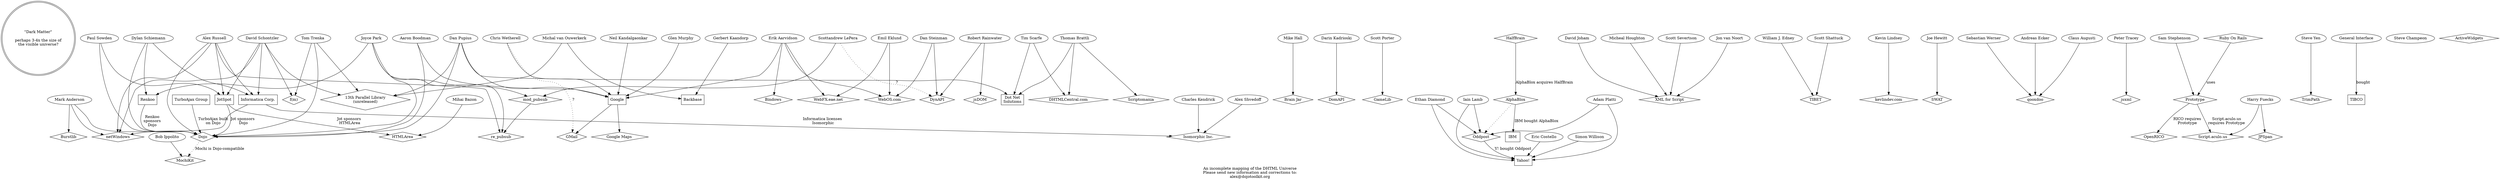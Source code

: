 /*
 * A Map of the DHTML Universe
 *
 * Copyright 2005, The Dojo Foundation
 *
 * This file is ENTIRELY PROVISIONAL AND MUTABLE. If you think there is
 * something wrong, boneheaded, or offensive in any of the relationships mapped
 * out here, please assume that I don't know what I'm talking about and mail me
 * the RIGHT information at <alex@dojotoolkit.org>
 */

digraph dhtml_universe
	{
		// graph-wide config
		center=true;
		// overlap=scale;
		splines=true;
		// concentrate=true;
		label="An incomplete mapping of the DHTML Universe\nPlease send new information and corrections to:\nalex@dojotoolkit.org";

		// "dark matter"
		dm [ label="\"Dark Matter\"\n\nperhaps 3-4x the size of\nthe visible universe?",shape=doublecircle ];

		// developer to project/company relationships
		alexr -> INFA;
		alexr -> NW;
		alexr -> Dojo;
		alexr -> Jot;
		alexr -> RePubSub;
		jpark -> ModPubSub;
		jpark -> RePubSub;
		jpark -> Dojo;
		jpark -> Renkoo;
		mda -> NW;
		mda -> Dojo;
		mda -> Burst;
		boogs -> Dojo;
		boogs -> Google;
		danp -> Dojo;
		danp -> DotNetSol;
		danp -> _13p;
		danp -> Google;
		psowden -> Dojo;
		psowden -> Jot;
		dylan -> INFA;
		dylan -> Dojo;
		dylan -> Renkoo;
		ttrenka -> Dojo;
		ttrenka -> FM;
		ttrenka -> _13p;
		bratta -> Scriptomania;
		bratta -> DHTMLCentral;
		bratta -> DotNetSol;
		tscarfe -> DotNetSol;
		tscarfe -> DHTMLCentral;
		erik -> WebFX;
		erik -> Bindows;
		erik -> WebOS;
		erik -> Google;
		emil -> WebFX;
		emil -> WebOS;
		mhall -> BrainJar;
		dsteinman -> DynAPI;
		dsteinman -> WebOS; // thanks, Erik!
		rrainwater -> DynAPI;
		rrainwater -> jsDOM;
		darink -> DomAPI;
		sporter -> GameLib;
		charlesk -> ISC;
		ashevdoff -> ISC;
		cw -> Gmail [ style=dotted,label="?" ];
		cw -> Google;
		nkand -> Google;
		ilamb -> Oddpost;
		ilamb -> Yahoo;
		ediamond -> Oddpost;
		ediamond -> Yahoo;
		aplatti -> Oddpost;
		aplatti -> Yahoo;
		scottandrew -> ModPubSub;
		scottandrew -> DynAPI [ style=dotted,label="?" ]; // RAR: Not sure about this one
		mbazon -> HTMLArea;
		schontz -> NW;
		schontz -> INFA;
		schontz -> Jot;
		schontz -> _13p;
		schontz -> FM;
		michaelvo -> _13p;
		djoham -> XMLJS;	
		mhoughton -> XMLJS;
		ssevertson -> XMLJS;
		jvnoort	-> XMLJS;
		inforat -> Tibet;
		idearat -> Tibet;
		kevlin -> KevLinDev
		gkadndorp -> Backbase;
		jhewitt -> SWAT;
		swerner -> qooxdoo;
		aecker -> qooxdoo;
		caugusti -> qooxdoo;
		ptracey -> jsxml;
		sstephenson -> Prototype;
		hfuecks -> Script_aculo_us;
		hfuecks -> JPSpan;
		syen -> TrimPath;
		bobi -> MochiKit
		glish -> Yahoo;
		swillison -> Yahoo;
		gmurphy -> Google;
		michaelvo -> Backbase;

		// project and company relationships
		INFA -> NW;
		INFA -> ISC [ label="Informatica licenses \nIsomorphic" ];
		Jot -> Dojo [ label="Jot sponsors \nDojo" ];
		Renkoo -> Dojo [ label="Renkoo\nsponsors\nDojo" ];
		TurboAjax -> Dojo [ label="TurboAjax built\non Dojo" ];
		Dojo -> MochiKit [ style=dotted, label="Mochi is Dojo-compatible" ];
		Jot -> HTMLArea [ label="Jot sponsors \nHTMLArea" ];
		// Tibet -> ISC [ style=dotted ];
		// FIXME: need to mine these links for info:
		//	http://koranteng.blogspot.com/2004/07/on-rich-web-applications-alphablox-and.html
		//	http://koranteng.blogspot.com/2004/10/on-gmail-and-dhtml-architecture-again.html
		HalfBrain -> AlphaBlox [ label="AlphaBlox acquires HalfBrain" ];
		AlphaBlox -> IBM [ label="IBM bought AlphaBlox" ];
		AlphaBlox -> Oddpost [ style=dotted ];
		Oddpost -> Yahoo [ label="Y! bought Oddpost" ];
		Google -> Gmail;
		Google -> Gmaps;
		ModPubSub -> RePubSub;
		GenInt -> TIBCO [ label="bought" ];
		RoR -> Prototype [ label="uses" ];
		Prototype -> Script_aculo_us [ label="Script.aculo.us\nrequires Prototype" ];
		Prototype -> RICO [ label="RICO requires\nPrototype" ];

		// developers
		psowden		[ label="Paul Sowden" ];
		mbazon		[ label="Mihai Bazon" ];
		ediamond	[ label="Ethan Diamond" ];
		ilamb		[ label="Iain Lamb" ];
		aplatti		[ label="Adam Platti" ];
		emil 		[ label="Emil Eklund" ];
		darink 		[ label="Darin Kadrioski" ];
		ttrenka 	[ label="Tom Trenka" ];
		erik 		[ label="Erik Aarvidson" ];
		bratta 		[ label="Thomas Brattli" ];
		mda 		[ label="Mark Anderson" ];
		boogs 		[ label="Aaron Boodman" ];
		alexr 		[ label="Alex Russell" ];
		dylan 		[ label="Dylan Schiemann" ];
		danp 		[ label="Dan Pupius" ];
		tscarfe 	[ label="Tim Scarfe" ];
		dsteinman 	[ label="Dan Steinman" ];
		mhall 		[ label="Mike Hall" ];
		schampeon 	[ label="Steve Champeon" ];
		sporter 	[ label="Scott Porter" ];
		rrainwater 	[ label="Robert Rainwater" ];
		charlesk 	[ label="Charles Kendrick" ];
		scottandrew [ label="Scottandrew LePera" ];
		cw 			[ label="Chris Wetherell" ];
		jpark		[ label="Joyce Park" ];
		schontz		[ label="David Schontzler" ];
		michaelvo	[ label="Michal van Ouwerkerk" ];
		djoham		[ label="David Joham" ];
		mhoughton	[ label="Micheal Houghton" ];
		ssevertson	[ label="Scott Severtson" ];
		jvnoort		[ label="Jon van Noort" ];
		idearat		[ label="Scott Shattuck" ];
		inforat 	[ label="William J. Edney" ];
		kevlin		[ label="Kevin Lindsey" ];
		ashevdoff	[ label="Alex Shvedoff" ];
		gkadndorp	[ label="Gerbert Kaandorp" ];
		jhewitt		[ label="Joe Hewitt" ];
		swerner		[ label="Sebastian Werner" ];
		aecker		[ label="Andreas Ecker" ];
		caugusti	[ label="Claus Augusti" ];
		ptracey		[ label="Peter Tracey" ];
		sstephenson [ label="Sam Stephenson" ];
		hfuecks		[ label="Harry Fuecks" ];
		syen		[ label="Steve Yen" ];
		bobi		[ label="Bob Ippolito" ];
		nkand		[ label="Neil Kandalgaonkar" ];
		glish		[ label="Eric Costello" ];
		swillison	[ label="Simon Willison" ];
		gmurphy		[ label="Glen Murphy" ];

		// companies
		DotNetSol 	[ label="Dot Net\nSolutions",shape=box ];
		Google 		[ label="Google",shape=box ];
		Yahoo 		[ label="Yahoo!",shape=box ];
		Jot 		[ label="JotSpot",shape=box ];
		INFA 		[ label="Informatica Corp.",shape=box ];
		IBM			[ shape=box ];
		TIBCO		[ shape=box ];
		GenInt		[ label="General Interface" ];
		Backbase	[ label="Backbase",shape=box ];
		Renkoo		[ label="Renkoo",shape=box ];
		TurboAjax	[ label="TurboAjax Group",shape=box ];

		// projects and products
		jsxml		[ shape=diamond ];
		HTMLArea	[ shape=diamond ];
		AlphaBlox	[ shape=diamond ];
		HalfBrain	[ shape=diamond ];
		Oddpost		[ shape=diamond ];
		Scriptomania [ shape=diamond ];
		DomAPI		[ shape=diamond ];
		DynAPI		[ shape=diamond ];
		GameLib		[ shape=diamond ];
		Bindows		[ shape=diamond ];
		jsDOM		[ shape=diamond ];
		qooxdoo		[ shape=diamond ];
		XMLJS		[ label="XML for Script",shape=diamond ];
		Tibet		[ label="TIBET",shape=diamond ];
		ModPubSub 	[ label="mod_pubsub",shape=diamond ];
		RePubSub 	[ label="re_pubsub",shape=diamond ];
		Gmail 		[ label="GMail",shape=diamond ];
		Gmaps		[ label="Google Maps ",shape=diamond ];
		BrainJar 	[ label="Brain Jar",shape=diamond ];
		FM 			[ label="f(m)",shape=diamond ];
		WebFX 		[ label="WebFX.eae.net",shape=diamond ];
		Burst 		[ label="Burstlib",shape=diamond ];
		Dojo 		[ label="Dojo",shape=diamond ];
		NW 			[ label="netWindows",shape=diamond ];
		ISC 		[ label="Isomorphic Inc.",shape=diamond ];
		WebOS 		[ label="WebOS.com",shape=diamond ];
		DHTMLCentral [ label="DHTMLCentral.com",shape=diamond ];
		_13p		[ label="13th Parallel Library\n(unreleased)",shape=diamond ];
		KevLinDev 		[ label="kevlindev.com",shape=diamond ];
		ActiveWidgets [ label="ActiveWidgets",shape=diamond ];
		SWAT		[ shape=diamond ];
		Prototype	[ shape=diamond ];
		RoR			[ label="Ruby On Rails",shape=diamond ];
		Script_aculo_us [ label="Script.aculo.us",shape=diamond ];
		RICO		[ label="OpenRICO",shape=diamond ];
		TrimPath	[ shape=diamond ];
		MochiKit	[ shape=diamond ];
		JPSpan		[ shape=diamond ];
	}

// vim:ts=4:noet:ai
